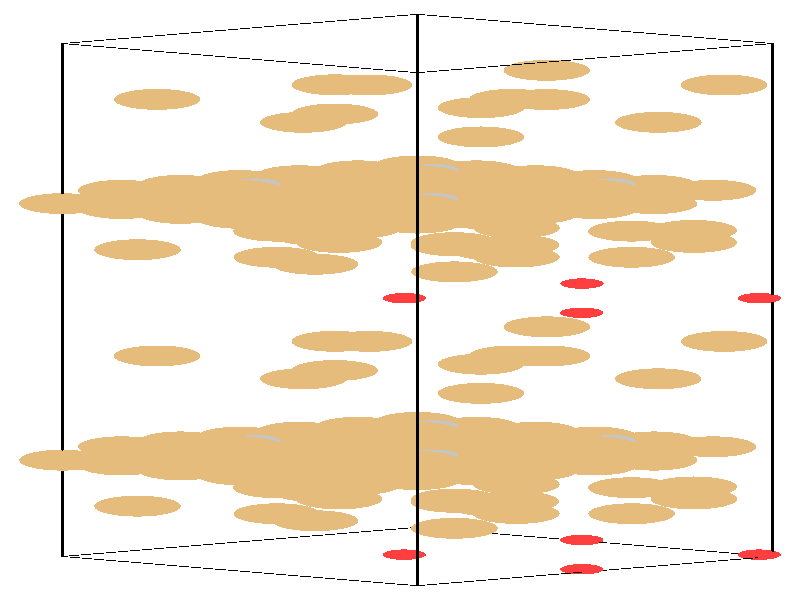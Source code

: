 #include "colors.inc"
#include "finish.inc"

global_settings {assumed_gamma 1 max_trace_level 6}
background {color White}
camera {orthographic
  right -24.41*x up 76.08*y
  direction 1.00*z
  location <0,0,50.00> look_at <0,0,0>}
light_source {<  2.00,   3.00,  40.00> color White
  area_light <0.70, 0, 0>, <0, 0.70, 0>, 3, 3
  adaptive 1 jitter}

#declare simple = finish {phong 0.7}
#declare pale = finish {ambient .5 diffuse .85 roughness .001 specular 0.200 }
#declare intermediate = finish {ambient 0.3 diffuse 0.6 specular 0.10 roughness 0.04 }
#declare vmd = finish {ambient .0 diffuse .65 phong 0.1 phong_size 40. specular 0.500 }
#declare jmol = finish {ambient .2 diffuse .6 specular 1 roughness .001 metallic}
#declare ase2 = finish {ambient 0.05 brilliance 3 diffuse 0.6 metallic specular 0.70 roughness 0.04 reflection 0.15}
#declare ase3 = finish {ambient .15 brilliance 2 diffuse .6 metallic specular 1. roughness .001 reflection .0}
#declare glass = finish {ambient .05 diffuse .3 specular 1. roughness .001}
#declare glass2 = finish {ambient .0 diffuse .3 specular 1. reflection .25 roughness .001}
#declare Rcell = 0.050;
#declare Rbond = 0.100;

#macro atom(LOC, R, COL, TRANS, FIN)
  sphere{LOC, R texture{pigment{color COL transmit TRANS} finish{FIN}}}
#end
#macro constrain(LOC, R, COL, TRANS FIN)
union{torus{R, Rcell rotate 45*z texture{pigment{color COL transmit TRANS} finish{FIN}}}
      torus{R, Rcell rotate -45*z texture{pigment{color COL transmit TRANS} finish{FIN}}}
      translate LOC}
#end

cylinder {<-10.30, -32.52, -33.83>, <  0.53, -36.23, -23.65>, Rcell pigment {Black}}
cylinder {<  0.53, -28.82, -44.00>, < 11.36, -32.52, -33.83>, Rcell pigment {Black}}
cylinder {<  0.53,  36.23, -20.33>, < 11.36,  32.52, -10.15>, Rcell pigment {Black}}
cylinder {<-10.30,  32.52, -10.15>, <  0.53,  28.82,   0.03>, Rcell pigment {Black}}
cylinder {<-10.30, -32.52, -33.83>, <  0.53, -28.82, -44.00>, Rcell pigment {Black}}
cylinder {<  0.53, -36.23, -23.65>, < 11.36, -32.52, -33.83>, Rcell pigment {Black}}
cylinder {<  0.53,  28.82,   0.03>, < 11.36,  32.52, -10.15>, Rcell pigment {Black}}
cylinder {<-10.30,  32.52, -10.15>, <  0.53,  36.23, -20.33>, Rcell pigment {Black}}
cylinder {<-10.30, -32.52, -33.83>, <-10.30,  32.52, -10.15>, Rcell pigment {Black}}
cylinder {<  0.53, -36.23, -23.65>, <  0.53,  28.82,   0.03>, Rcell pigment {Black}}
cylinder {< 11.36, -32.52, -33.83>, < 11.36,  32.52, -10.15>, Rcell pigment {Black}}
cylinder {<  0.53, -28.82, -44.00>, <  0.53,  36.23, -20.33>, Rcell pigment {Black}}
atom(<-10.30, -20.31, -29.38>, 1.32, rgb <0.78, 0.50, 0.20>, 0.0, ase3) // #0 
atom(< -8.50, -20.92, -27.68>, 1.32, rgb <0.78, 0.50, 0.20>, 0.0, ase3) // #1 
atom(< -6.69, -21.54, -25.99>, 1.32, rgb <0.78, 0.50, 0.20>, 0.0, ase3) // #2 
atom(< -8.50, -19.69, -31.08>, 1.32, rgb <0.78, 0.50, 0.20>, 0.0, ase3) // #3 
atom(< -6.69, -20.31, -29.38>, 1.32, rgb <0.78, 0.50, 0.20>, 0.0, ase3) // #4 
atom(< -4.89, -20.92, -27.68>, 1.32, rgb <0.78, 0.50, 0.20>, 0.0, ase3) // #5 
atom(< -6.69, -19.07, -32.77>, 1.32, rgb <0.78, 0.50, 0.20>, 0.0, ase3) // #6 
atom(< -4.89, -19.69, -31.08>, 1.32, rgb <0.78, 0.50, 0.20>, 0.0, ase3) // #7 
atom(< -3.08, -20.31, -29.38>, 1.32, rgb <0.78, 0.50, 0.20>, 0.0, ase3) // #8 
atom(< -8.50, -18.61, -28.76>, 1.32, rgb <0.78, 0.50, 0.20>, 0.0, ase3) // #9 
atom(< -6.69, -19.23, -27.07>, 1.32, rgb <0.78, 0.50, 0.20>, 0.0, ase3) // #10 
atom(< -4.89, -19.85, -25.37>, 1.32, rgb <0.78, 0.50, 0.20>, 0.0, ase3) // #11 
atom(< -6.69, -17.99, -30.46>, 1.32, rgb <0.78, 0.50, 0.20>, 0.0, ase3) // #12 
atom(< -4.89, -18.61, -28.76>, 1.32, rgb <0.78, 0.50, 0.20>, 0.0, ase3) // #13 
atom(< -3.08, -19.23, -27.07>, 1.32, rgb <0.78, 0.50, 0.20>, 0.0, ase3) // #14 
atom(< -4.89, -17.38, -32.15>, 1.32, rgb <0.78, 0.50, 0.20>, 0.0, ase3) // #15 
atom(< -3.08, -17.99, -30.46>, 1.32, rgb <0.78, 0.50, 0.20>, 0.0, ase3) // #16 
atom(< -1.28, -18.61, -28.76>, 1.32, rgb <0.78, 0.50, 0.20>, 0.0, ase3) // #17 
atom(<  1.65,   6.87, -12.03>, 1.32, rgb <0.78, 0.50, 0.20>, 0.0, ase3) // #18 
atom(< -1.99,  -5.24, -31.76>, 1.32, rgb <0.78, 0.50, 0.20>, 0.0, ase3) // #19 
atom(< -2.95,  -9.99, -27.52>, 1.32, rgb <0.78, 0.50, 0.20>, 0.0, ase3) // #20 
atom(<  3.55,   5.45, -12.16>, 1.32, rgb <0.78, 0.50, 0.20>, 0.0, ase3) // #21 
atom(<  1.66,   3.57, -13.21>, 1.32, rgb <0.78, 0.50, 0.20>, 0.0, ase3) // #22 
atom(< -0.93,  13.40, -24.31>, 1.32, rgb <0.78, 0.50, 0.20>, 0.0, ase3) // #23 
atom(<  2.82,   6.38, -18.09>, 1.32, rgb <0.78, 0.50, 0.20>, 0.0, ase3) // #24 
atom(< -0.94,  -5.25, -24.69>, 1.32, rgb <0.78, 0.50, 0.20>, 0.0, ase3) // #25 
atom(<  8.96,   8.83, -20.78>, 1.32, rgb <0.78, 0.50, 0.20>, 0.0, ase3) // #26 
atom(<  0.13,   0.23, -22.07>, 0.66, rgb <1.00, 0.05, 0.05>, 0.0, ase3) // #27 
atom(<  1.02, -19.73, -24.05>, 0.76, rgb <0.56, 0.56, 0.56>, 0.0, ase3) // #28 
atom(<-10.30,  12.22, -17.54>, 1.32, rgb <0.78, 0.50, 0.20>, 0.0, ase3) // #29 
atom(< -8.50,  11.60, -15.85>, 1.32, rgb <0.78, 0.50, 0.20>, 0.0, ase3) // #30 
atom(< -6.69,  10.98, -14.15>, 1.32, rgb <0.78, 0.50, 0.20>, 0.0, ase3) // #31 
atom(< -8.50,  12.83, -19.24>, 1.32, rgb <0.78, 0.50, 0.20>, 0.0, ase3) // #32 
atom(< -6.69,  12.22, -17.54>, 1.32, rgb <0.78, 0.50, 0.20>, 0.0, ase3) // #33 
atom(< -4.89,  11.60, -15.85>, 1.32, rgb <0.78, 0.50, 0.20>, 0.0, ase3) // #34 
atom(< -6.69,  13.45, -20.93>, 1.32, rgb <0.78, 0.50, 0.20>, 0.0, ase3) // #35 
atom(< -4.89,  12.83, -19.24>, 1.32, rgb <0.78, 0.50, 0.20>, 0.0, ase3) // #36 
atom(< -3.08,  12.22, -17.54>, 1.32, rgb <0.78, 0.50, 0.20>, 0.0, ase3) // #37 
atom(< -8.50,  13.91, -16.92>, 1.32, rgb <0.78, 0.50, 0.20>, 0.0, ase3) // #38 
atom(< -6.69,  13.29, -15.23>, 1.32, rgb <0.78, 0.50, 0.20>, 0.0, ase3) // #39 
atom(< -4.89,  12.68, -13.53>, 1.32, rgb <0.78, 0.50, 0.20>, 0.0, ase3) // #40 
atom(< -6.69,  14.53, -18.62>, 1.32, rgb <0.78, 0.50, 0.20>, 0.0, ase3) // #41 
atom(< -4.89,  13.91, -16.92>, 1.32, rgb <0.78, 0.50, 0.20>, 0.0, ase3) // #42 
atom(< -3.08,  13.29, -15.23>, 1.32, rgb <0.78, 0.50, 0.20>, 0.0, ase3) // #43 
atom(< -4.89,  15.15, -20.32>, 1.32, rgb <0.78, 0.50, 0.20>, 0.0, ase3) // #44 
atom(< -3.08,  14.53, -18.62>, 1.32, rgb <0.78, 0.50, 0.20>, 0.0, ase3) // #45 
atom(< -1.28,  13.91, -16.92>, 1.32, rgb <0.78, 0.50, 0.20>, 0.0, ase3) // #46 
atom(<  1.65, -25.65, -23.87>, 1.32, rgb <0.78, 0.50, 0.20>, 0.0, ase3) // #47 
atom(< -1.99,  27.29, -19.92>, 1.32, rgb <0.78, 0.50, 0.20>, 0.0, ase3) // #48 
atom(< -2.95,  22.53, -15.69>, 1.32, rgb <0.78, 0.50, 0.20>, 0.0, ase3) // #49 
atom(<  3.55, -27.07, -24.00>, 1.32, rgb <0.78, 0.50, 0.20>, 0.0, ase3) // #50 
atom(<  1.66, -28.95, -25.05>, 1.32, rgb <0.78, 0.50, 0.20>, 0.0, ase3) // #51 
atom(< -0.93, -19.12, -36.15>, 1.32, rgb <0.78, 0.50, 0.20>, 0.0, ase3) // #52 
atom(<  2.82, -26.14, -29.93>, 1.32, rgb <0.78, 0.50, 0.20>, 0.0, ase3) // #53 
atom(< -0.94,  27.27, -12.85>, 1.32, rgb <0.78, 0.50, 0.20>, 0.0, ase3) // #54 
atom(<  8.96, -23.70, -32.62>, 1.32, rgb <0.78, 0.50, 0.20>, 0.0, ase3) // #55 
atom(<  0.13, -32.29, -33.91>, 0.66, rgb <1.00, 0.05, 0.05>, 0.0, ase3) // #56 
atom(<  1.02,  12.79, -12.21>, 0.76, rgb <0.56, 0.56, 0.56>, 0.0, ase3) // #57 
atom(< -4.89, -18.45, -34.47>, 1.32, rgb <0.78, 0.50, 0.20>, 0.0, ase3) // #58 
atom(< -3.08, -19.07, -32.77>, 1.32, rgb <0.78, 0.50, 0.20>, 0.0, ase3) // #59 
atom(< -1.28, -19.69, -31.08>, 1.32, rgb <0.78, 0.50, 0.20>, 0.0, ase3) // #60 
atom(< -3.08, -17.84, -36.16>, 1.32, rgb <0.78, 0.50, 0.20>, 0.0, ase3) // #61 
atom(< -1.28, -18.45, -34.47>, 1.32, rgb <0.78, 0.50, 0.20>, 0.0, ase3) // #62 
atom(<  0.53, -19.07, -32.77>, 1.32, rgb <0.78, 0.50, 0.20>, 0.0, ase3) // #63 
atom(< -1.28, -17.22, -37.86>, 1.32, rgb <0.78, 0.50, 0.20>, 0.0, ase3) // #64 
atom(<  0.53, -17.84, -36.16>, 1.32, rgb <0.78, 0.50, 0.20>, 0.0, ase3) // #65 
atom(<  2.33, -18.45, -34.47>, 1.32, rgb <0.78, 0.50, 0.20>, 0.0, ase3) // #66 
atom(< -3.08, -16.76, -33.85>, 1.32, rgb <0.78, 0.50, 0.20>, 0.0, ase3) // #67 
atom(< -1.28, -17.38, -32.15>, 1.32, rgb <0.78, 0.50, 0.20>, 0.0, ase3) // #68 
atom(<  0.53, -17.99, -30.46>, 1.32, rgb <0.78, 0.50, 0.20>, 0.0, ase3) // #69 
atom(< -1.28, -16.14, -35.55>, 1.32, rgb <0.78, 0.50, 0.20>, 0.0, ase3) // #70 
atom(<  0.53, -16.76, -33.85>, 1.32, rgb <0.78, 0.50, 0.20>, 0.0, ase3) // #71 
atom(<  2.33, -17.38, -32.15>, 1.32, rgb <0.78, 0.50, 0.20>, 0.0, ase3) // #72 
atom(<  0.53, -15.52, -37.24>, 1.32, rgb <0.78, 0.50, 0.20>, 0.0, ase3) // #73 
atom(<  2.33, -16.14, -35.55>, 1.32, rgb <0.78, 0.50, 0.20>, 0.0, ase3) // #74 
atom(<  4.14, -16.76, -33.85>, 1.32, rgb <0.78, 0.50, 0.20>, 0.0, ase3) // #75 
atom(<  7.06,   8.73, -17.12>, 1.32, rgb <0.78, 0.50, 0.20>, 0.0, ase3) // #76 
atom(< -7.41,  -7.09, -26.67>, 1.32, rgb <0.78, 0.50, 0.20>, 0.0, ase3) // #77 
atom(<  2.47,  -8.14, -32.61>, 1.32, rgb <0.78, 0.50, 0.20>, 0.0, ase3) // #78 
atom(<  8.97,   7.30, -17.25>, 1.32, rgb <0.78, 0.50, 0.20>, 0.0, ase3) // #79 
atom(<  7.07,   5.42, -18.30>, 1.32, rgb <0.78, 0.50, 0.20>, 0.0, ase3) // #80 
atom(< -6.35,  11.55, -19.22>, 1.32, rgb <0.78, 0.50, 0.20>, 0.0, ase3) // #81 
atom(< -2.59,   4.53, -13.00>, 1.32, rgb <0.78, 0.50, 0.20>, 0.0, ase3) // #82 
atom(<  4.48,  -3.40, -29.78>, 1.32, rgb <0.78, 0.50, 0.20>, 0.0, ase3) // #83 
atom(<  3.54,   6.97, -15.69>, 1.32, rgb <0.78, 0.50, 0.20>, 0.0, ase3) // #84 
atom(<  5.55,   2.08, -27.16>, 0.66, rgb <1.00, 0.05, 0.05>, 0.0, ase3) // #85 
atom(<  6.43, -17.88, -29.13>, 0.76, rgb <0.56, 0.56, 0.56>, 0.0, ase3) // #86 
atom(< -4.89,  14.07, -22.63>, 1.32, rgb <0.78, 0.50, 0.20>, 0.0, ase3) // #87 
atom(< -3.08,  13.45, -20.93>, 1.32, rgb <0.78, 0.50, 0.20>, 0.0, ase3) // #88 
atom(< -1.28,  12.83, -19.24>, 1.32, rgb <0.78, 0.50, 0.20>, 0.0, ase3) // #89 
atom(< -3.08,  14.69, -24.33>, 1.32, rgb <0.78, 0.50, 0.20>, 0.0, ase3) // #90 
atom(< -1.28,  14.07, -22.63>, 1.32, rgb <0.78, 0.50, 0.20>, 0.0, ase3) // #91 
atom(<  0.53,  13.45, -20.93>, 1.32, rgb <0.78, 0.50, 0.20>, 0.0, ase3) // #92 
atom(< -1.28,  15.30, -26.02>, 1.32, rgb <0.78, 0.50, 0.20>, 0.0, ase3) // #93 
atom(<  0.53,  14.69, -24.33>, 1.32, rgb <0.78, 0.50, 0.20>, 0.0, ase3) // #94 
atom(<  2.33,  14.07, -22.63>, 1.32, rgb <0.78, 0.50, 0.20>, 0.0, ase3) // #95 
atom(< -3.08,  15.76, -22.01>, 1.32, rgb <0.78, 0.50, 0.20>, 0.0, ase3) // #96 
atom(< -1.28,  15.15, -20.32>, 1.32, rgb <0.78, 0.50, 0.20>, 0.0, ase3) // #97 
atom(<  0.53,  14.53, -18.62>, 1.32, rgb <0.78, 0.50, 0.20>, 0.0, ase3) // #98 
atom(< -1.28,  16.38, -23.71>, 1.32, rgb <0.78, 0.50, 0.20>, 0.0, ase3) // #99 
atom(<  0.53,  15.76, -22.01>, 1.32, rgb <0.78, 0.50, 0.20>, 0.0, ase3) // #100 
atom(<  2.33,  15.15, -20.32>, 1.32, rgb <0.78, 0.50, 0.20>, 0.0, ase3) // #101 
atom(<  0.53,  17.00, -25.41>, 1.32, rgb <0.78, 0.50, 0.20>, 0.0, ase3) // #102 
atom(<  2.33,  16.38, -23.71>, 1.32, rgb <0.78, 0.50, 0.20>, 0.0, ase3) // #103 
atom(<  4.14,  15.76, -22.01>, 1.32, rgb <0.78, 0.50, 0.20>, 0.0, ase3) // #104 
atom(<  7.06, -23.80, -28.95>, 1.32, rgb <0.78, 0.50, 0.20>, 0.0, ase3) // #105 
atom(< -7.41,  25.44, -14.83>, 1.32, rgb <0.78, 0.50, 0.20>, 0.0, ase3) // #106 
atom(<  2.47,  24.39, -20.78>, 1.32, rgb <0.78, 0.50, 0.20>, 0.0, ase3) // #107 
atom(<  8.97, -25.22, -29.09>, 1.32, rgb <0.78, 0.50, 0.20>, 0.0, ase3) // #108 
atom(<  7.07, -27.10, -30.14>, 1.32, rgb <0.78, 0.50, 0.20>, 0.0, ase3) // #109 
atom(< -6.35, -20.97, -31.06>, 1.32, rgb <0.78, 0.50, 0.20>, 0.0, ase3) // #110 
atom(< -2.59, -27.99, -24.84>, 1.32, rgb <0.78, 0.50, 0.20>, 0.0, ase3) // #111 
atom(<  4.48,  29.12, -17.94>, 1.32, rgb <0.78, 0.50, 0.20>, 0.0, ase3) // #112 
atom(<  3.54, -25.55, -27.53>, 1.32, rgb <0.78, 0.50, 0.20>, 0.0, ase3) // #113 
atom(<  5.55, -30.44, -38.99>, 0.66, rgb <1.00, 0.05, 0.05>, 0.0, ase3) // #114 
atom(<  6.43,  14.65, -17.30>, 0.76, rgb <0.56, 0.56, 0.56>, 0.0, ase3) // #115 
atom(< -4.89, -22.16, -24.29>, 1.32, rgb <0.78, 0.50, 0.20>, 0.0, ase3) // #116 
atom(< -3.08, -22.78, -22.59>, 1.32, rgb <0.78, 0.50, 0.20>, 0.0, ase3) // #117 
atom(< -1.28, -23.39, -20.90>, 1.32, rgb <0.78, 0.50, 0.20>, 0.0, ase3) // #118 
atom(< -3.08, -21.54, -25.99>, 1.32, rgb <0.78, 0.50, 0.20>, 0.0, ase3) // #119 
atom(< -1.28, -22.16, -24.29>, 1.32, rgb <0.78, 0.50, 0.20>, 0.0, ase3) // #120 
atom(<  0.53, -22.78, -22.59>, 1.32, rgb <0.78, 0.50, 0.20>, 0.0, ase3) // #121 
atom(< -1.28, -20.92, -27.68>, 1.32, rgb <0.78, 0.50, 0.20>, 0.0, ase3) // #122 
atom(<  0.53, -21.54, -25.99>, 1.32, rgb <0.78, 0.50, 0.20>, 0.0, ase3) // #123 
atom(<  2.33, -22.16, -24.29>, 1.32, rgb <0.78, 0.50, 0.20>, 0.0, ase3) // #124 
atom(< -3.08, -20.46, -23.67>, 1.32, rgb <0.78, 0.50, 0.20>, 0.0, ase3) // #125 
atom(< -1.28, -21.08, -21.98>, 1.32, rgb <0.78, 0.50, 0.20>, 0.0, ase3) // #126 
atom(<  0.53, -21.70, -20.28>, 1.32, rgb <0.78, 0.50, 0.20>, 0.0, ase3) // #127 
atom(< -1.28, -19.85, -25.37>, 1.32, rgb <0.78, 0.50, 0.20>, 0.0, ase3) // #128 
atom(<  0.53, -20.46, -23.67>, 1.32, rgb <0.78, 0.50, 0.20>, 0.0, ase3) // #129 
atom(<  2.33, -21.08, -21.98>, 1.32, rgb <0.78, 0.50, 0.20>, 0.0, ase3) // #130 
atom(<  0.53, -19.23, -27.07>, 1.32, rgb <0.78, 0.50, 0.20>, 0.0, ase3) // #131 
atom(<  2.33, -19.85, -25.37>, 1.32, rgb <0.78, 0.50, 0.20>, 0.0, ase3) // #132 
atom(<  4.14, -20.46, -23.67>, 1.32, rgb <0.78, 0.50, 0.20>, 0.0, ase3) // #133 
atom(< -3.77,   8.73, -17.12>, 1.32, rgb <0.78, 0.50, 0.20>, 0.0, ase3) // #134 
atom(<  3.42,  -7.09, -26.67>, 1.32, rgb <0.78, 0.50, 0.20>, 0.0, ase3) // #135 
atom(<  2.47, -11.84, -22.44>, 1.32, rgb <0.78, 0.50, 0.20>, 0.0, ase3) // #136 
atom(< -1.86,   7.30, -17.25>, 1.32, rgb <0.78, 0.50, 0.20>, 0.0, ase3) // #137 
atom(< -3.76,   5.42, -18.30>, 1.32, rgb <0.78, 0.50, 0.20>, 0.0, ase3) // #138 
atom(<  4.48,  11.55, -19.22>, 1.32, rgb <0.78, 0.50, 0.20>, 0.0, ase3) // #139 
atom(< -2.59,   8.24, -23.18>, 1.32, rgb <0.78, 0.50, 0.20>, 0.0, ase3) // #140 
atom(<  4.48,  -7.10, -19.60>, 1.32, rgb <0.78, 0.50, 0.20>, 0.0, ase3) // #141 
atom(<  3.54,  10.68, -25.87>, 1.32, rgb <0.78, 0.50, 0.20>, 0.0, ase3) // #142 
atom(<  5.55,  -1.62, -16.98>, 0.66, rgb <1.00, 0.05, 0.05>, 0.0, ase3) // #143 
atom(< -4.40, -17.88, -29.13>, 0.76, rgb <0.56, 0.56, 0.56>, 0.0, ase3) // #144 
atom(< -4.89,  10.36, -12.45>, 1.32, rgb <0.78, 0.50, 0.20>, 0.0, ase3) // #145 
atom(< -3.08,   9.75, -10.76>, 1.32, rgb <0.78, 0.50, 0.20>, 0.0, ase3) // #146 
atom(< -1.28,   9.13,  -9.06>, 1.32, rgb <0.78, 0.50, 0.20>, 0.0, ase3) // #147 
atom(< -3.08,  10.98, -14.15>, 1.32, rgb <0.78, 0.50, 0.20>, 0.0, ase3) // #148 
atom(< -1.28,  10.36, -12.45>, 1.32, rgb <0.78, 0.50, 0.20>, 0.0, ase3) // #149 
atom(<  0.53,   9.75, -10.76>, 1.32, rgb <0.78, 0.50, 0.20>, 0.0, ase3) // #150 
atom(< -1.28,  11.60, -15.85>, 1.32, rgb <0.78, 0.50, 0.20>, 0.0, ase3) // #151 
atom(<  0.53,  10.98, -14.15>, 1.32, rgb <0.78, 0.50, 0.20>, 0.0, ase3) // #152 
atom(<  2.33,  10.36, -12.45>, 1.32, rgb <0.78, 0.50, 0.20>, 0.0, ase3) // #153 
atom(< -3.08,  12.06, -11.84>, 1.32, rgb <0.78, 0.50, 0.20>, 0.0, ase3) // #154 
atom(< -1.28,  11.44, -10.14>, 1.32, rgb <0.78, 0.50, 0.20>, 0.0, ase3) // #155 
atom(<  0.53,  10.83,  -8.44>, 1.32, rgb <0.78, 0.50, 0.20>, 0.0, ase3) // #156 
atom(< -1.28,  12.68, -13.53>, 1.32, rgb <0.78, 0.50, 0.20>, 0.0, ase3) // #157 
atom(<  0.53,  12.06, -11.84>, 1.32, rgb <0.78, 0.50, 0.20>, 0.0, ase3) // #158 
atom(<  2.33,  11.44, -10.14>, 1.32, rgb <0.78, 0.50, 0.20>, 0.0, ase3) // #159 
atom(<  0.53,  13.29, -15.23>, 1.32, rgb <0.78, 0.50, 0.20>, 0.0, ase3) // #160 
atom(<  2.33,  12.68, -13.53>, 1.32, rgb <0.78, 0.50, 0.20>, 0.0, ase3) // #161 
atom(<  4.14,  12.06, -11.84>, 1.32, rgb <0.78, 0.50, 0.20>, 0.0, ase3) // #162 
atom(< -3.77, -23.80, -28.95>, 1.32, rgb <0.78, 0.50, 0.20>, 0.0, ase3) // #163 
atom(<  3.42,  25.44, -14.83>, 1.32, rgb <0.78, 0.50, 0.20>, 0.0, ase3) // #164 
atom(<  2.47,  20.68, -10.60>, 1.32, rgb <0.78, 0.50, 0.20>, 0.0, ase3) // #165 
atom(< -1.86, -25.22, -29.09>, 1.32, rgb <0.78, 0.50, 0.20>, 0.0, ase3) // #166 
atom(< -3.76, -27.10, -30.14>, 1.32, rgb <0.78, 0.50, 0.20>, 0.0, ase3) // #167 
atom(<  4.48, -20.97, -31.06>, 1.32, rgb <0.78, 0.50, 0.20>, 0.0, ase3) // #168 
atom(< -2.59, -24.29, -35.02>, 1.32, rgb <0.78, 0.50, 0.20>, 0.0, ase3) // #169 
atom(<  4.48,  25.42,  -7.76>, 1.32, rgb <0.78, 0.50, 0.20>, 0.0, ase3) // #170 
atom(<  3.54, -21.84, -37.71>, 1.32, rgb <0.78, 0.50, 0.20>, 0.0, ase3) // #171 
atom(<  5.55, -34.14, -28.82>, 0.66, rgb <1.00, 0.05, 0.05>, 0.0, ase3) // #172 
atom(< -4.40,  14.65, -17.30>, 0.76, rgb <0.56, 0.56, 0.56>, 0.0, ase3) // #173 
atom(<  0.53, -20.31, -29.38>, 1.32, rgb <0.78, 0.50, 0.20>, 0.0, ase3) // #174 
atom(<  2.33, -20.92, -27.68>, 1.32, rgb <0.78, 0.50, 0.20>, 0.0, ase3) // #175 
atom(<  4.14, -21.54, -25.99>, 1.32, rgb <0.78, 0.50, 0.20>, 0.0, ase3) // #176 
atom(<  2.33, -19.69, -31.08>, 1.32, rgb <0.78, 0.50, 0.20>, 0.0, ase3) // #177 
atom(<  4.14, -20.31, -29.38>, 1.32, rgb <0.78, 0.50, 0.20>, 0.0, ase3) // #178 
atom(<  5.94, -20.92, -27.68>, 1.32, rgb <0.78, 0.50, 0.20>, 0.0, ase3) // #179 
atom(<  4.14, -19.07, -32.77>, 1.32, rgb <0.78, 0.50, 0.20>, 0.0, ase3) // #180 
atom(<  5.94, -19.69, -31.08>, 1.32, rgb <0.78, 0.50, 0.20>, 0.0, ase3) // #181 
atom(<  7.75, -20.31, -29.38>, 1.32, rgb <0.78, 0.50, 0.20>, 0.0, ase3) // #182 
atom(<  2.33, -18.61, -28.76>, 1.32, rgb <0.78, 0.50, 0.20>, 0.0, ase3) // #183 
atom(<  4.14, -19.23, -27.07>, 1.32, rgb <0.78, 0.50, 0.20>, 0.0, ase3) // #184 
atom(<  5.94, -19.85, -25.37>, 1.32, rgb <0.78, 0.50, 0.20>, 0.0, ase3) // #185 
atom(<  4.14, -17.99, -30.46>, 1.32, rgb <0.78, 0.50, 0.20>, 0.0, ase3) // #186 
atom(<  5.94, -18.61, -28.76>, 1.32, rgb <0.78, 0.50, 0.20>, 0.0, ase3) // #187 
atom(<  7.75, -19.23, -27.07>, 1.32, rgb <0.78, 0.50, 0.20>, 0.0, ase3) // #188 
atom(<  5.94, -17.38, -32.15>, 1.32, rgb <0.78, 0.50, 0.20>, 0.0, ase3) // #189 
atom(<  7.75, -17.99, -30.46>, 1.32, rgb <0.78, 0.50, 0.20>, 0.0, ase3) // #190 
atom(<  9.55, -18.61, -28.76>, 1.32, rgb <0.78, 0.50, 0.20>, 0.0, ase3) // #191 
atom(<  1.65,  10.58, -22.20>, 1.32, rgb <0.78, 0.50, 0.20>, 0.0, ase3) // #192 
atom(< -1.99,  -8.94, -21.58>, 1.32, rgb <0.78, 0.50, 0.20>, 0.0, ase3) // #193 
atom(<  7.88,  -9.99, -27.52>, 1.32, rgb <0.78, 0.50, 0.20>, 0.0, ase3) // #194 
atom(<  3.55,   9.15, -22.34>, 1.32, rgb <0.78, 0.50, 0.20>, 0.0, ase3) // #195 
atom(<  1.66,   7.27, -23.39>, 1.32, rgb <0.78, 0.50, 0.20>, 0.0, ase3) // #196 
atom(< -0.93,   9.70, -14.13>, 1.32, rgb <0.78, 0.50, 0.20>, 0.0, ase3) // #197 
atom(< -8.01,   6.38, -18.09>, 1.32, rgb <0.78, 0.50, 0.20>, 0.0, ase3) // #198 
atom(<  9.89,  -5.25, -24.69>, 1.32, rgb <0.78, 0.50, 0.20>, 0.0, ase3) // #199 
atom(< -1.87,   8.83, -20.78>, 1.32, rgb <0.78, 0.50, 0.20>, 0.0, ase3) // #200 
atom(< 10.96,   0.23, -22.07>, 0.66, rgb <1.00, 0.05, 0.05>, 0.0, ase3) // #201 
atom(<  1.02, -16.02, -34.22>, 0.76, rgb <0.56, 0.56, 0.56>, 0.0, ase3) // #202 
atom(<  0.53,  12.22, -17.54>, 1.32, rgb <0.78, 0.50, 0.20>, 0.0, ase3) // #203 
atom(<  2.33,  11.60, -15.85>, 1.32, rgb <0.78, 0.50, 0.20>, 0.0, ase3) // #204 
atom(<  4.14,  10.98, -14.15>, 1.32, rgb <0.78, 0.50, 0.20>, 0.0, ase3) // #205 
atom(<  2.33,  12.83, -19.24>, 1.32, rgb <0.78, 0.50, 0.20>, 0.0, ase3) // #206 
atom(<  4.14,  12.22, -17.54>, 1.32, rgb <0.78, 0.50, 0.20>, 0.0, ase3) // #207 
atom(<  5.94,  11.60, -15.85>, 1.32, rgb <0.78, 0.50, 0.20>, 0.0, ase3) // #208 
atom(<  4.14,  13.45, -20.93>, 1.32, rgb <0.78, 0.50, 0.20>, 0.0, ase3) // #209 
atom(<  5.94,  12.83, -19.24>, 1.32, rgb <0.78, 0.50, 0.20>, 0.0, ase3) // #210 
atom(<  7.75,  12.22, -17.54>, 1.32, rgb <0.78, 0.50, 0.20>, 0.0, ase3) // #211 
atom(<  2.33,  13.91, -16.92>, 1.32, rgb <0.78, 0.50, 0.20>, 0.0, ase3) // #212 
atom(<  4.14,  13.29, -15.23>, 1.32, rgb <0.78, 0.50, 0.20>, 0.0, ase3) // #213 
atom(<  5.94,  12.68, -13.53>, 1.32, rgb <0.78, 0.50, 0.20>, 0.0, ase3) // #214 
atom(<  4.14,  14.53, -18.62>, 1.32, rgb <0.78, 0.50, 0.20>, 0.0, ase3) // #215 
atom(<  5.94,  13.91, -16.92>, 1.32, rgb <0.78, 0.50, 0.20>, 0.0, ase3) // #216 
atom(<  7.75,  13.29, -15.23>, 1.32, rgb <0.78, 0.50, 0.20>, 0.0, ase3) // #217 
atom(<  5.94,  15.15, -20.32>, 1.32, rgb <0.78, 0.50, 0.20>, 0.0, ase3) // #218 
atom(<  7.75,  14.53, -18.62>, 1.32, rgb <0.78, 0.50, 0.20>, 0.0, ase3) // #219 
atom(<  9.55,  13.91, -16.92>, 1.32, rgb <0.78, 0.50, 0.20>, 0.0, ase3) // #220 
atom(<  1.65, -21.95, -34.04>, 1.32, rgb <0.78, 0.50, 0.20>, 0.0, ase3) // #221 
atom(< -1.99,  23.58,  -9.74>, 1.32, rgb <0.78, 0.50, 0.20>, 0.0, ase3) // #222 
atom(<  7.88,  22.53, -15.69>, 1.32, rgb <0.78, 0.50, 0.20>, 0.0, ase3) // #223 
atom(<  3.55, -23.37, -34.18>, 1.32, rgb <0.78, 0.50, 0.20>, 0.0, ase3) // #224 
atom(<  1.66, -25.25, -35.23>, 1.32, rgb <0.78, 0.50, 0.20>, 0.0, ase3) // #225 
atom(< -0.93, -22.83, -25.97>, 1.32, rgb <0.78, 0.50, 0.20>, 0.0, ase3) // #226 
atom(< -8.01, -26.14, -29.93>, 1.32, rgb <0.78, 0.50, 0.20>, 0.0, ase3) // #227 
atom(<  9.89,  27.27, -12.85>, 1.32, rgb <0.78, 0.50, 0.20>, 0.0, ase3) // #228 
atom(< -1.87, -23.70, -32.62>, 1.32, rgb <0.78, 0.50, 0.20>, 0.0, ase3) // #229 
atom(< 10.96, -32.29, -33.91>, 0.66, rgb <1.00, 0.05, 0.05>, 0.0, ase3) // #230 
atom(<  1.02,  16.50, -22.39>, 0.76, rgb <0.56, 0.56, 0.56>, 0.0, ase3) // #231 
